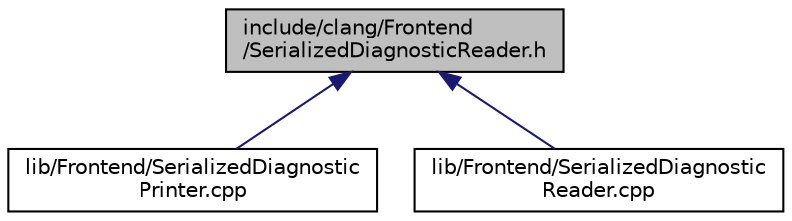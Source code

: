 digraph "include/clang/Frontend/SerializedDiagnosticReader.h"
{
 // LATEX_PDF_SIZE
  bgcolor="transparent";
  edge [fontname="Helvetica",fontsize="10",labelfontname="Helvetica",labelfontsize="10"];
  node [fontname="Helvetica",fontsize="10",shape=record];
  Node1 [label="include/clang/Frontend\l/SerializedDiagnosticReader.h",height=0.2,width=0.4,color="black", fillcolor="grey75", style="filled", fontcolor="black",tooltip=" "];
  Node1 -> Node2 [dir="back",color="midnightblue",fontsize="10",style="solid",fontname="Helvetica"];
  Node2 [label="lib/Frontend/SerializedDiagnostic\lPrinter.cpp",height=0.2,width=0.4,color="black",URL="$SerializedDiagnosticPrinter_8cpp.html",tooltip=" "];
  Node1 -> Node3 [dir="back",color="midnightblue",fontsize="10",style="solid",fontname="Helvetica"];
  Node3 [label="lib/Frontend/SerializedDiagnostic\lReader.cpp",height=0.2,width=0.4,color="black",URL="$SerializedDiagnosticReader_8cpp.html",tooltip=" "];
}
